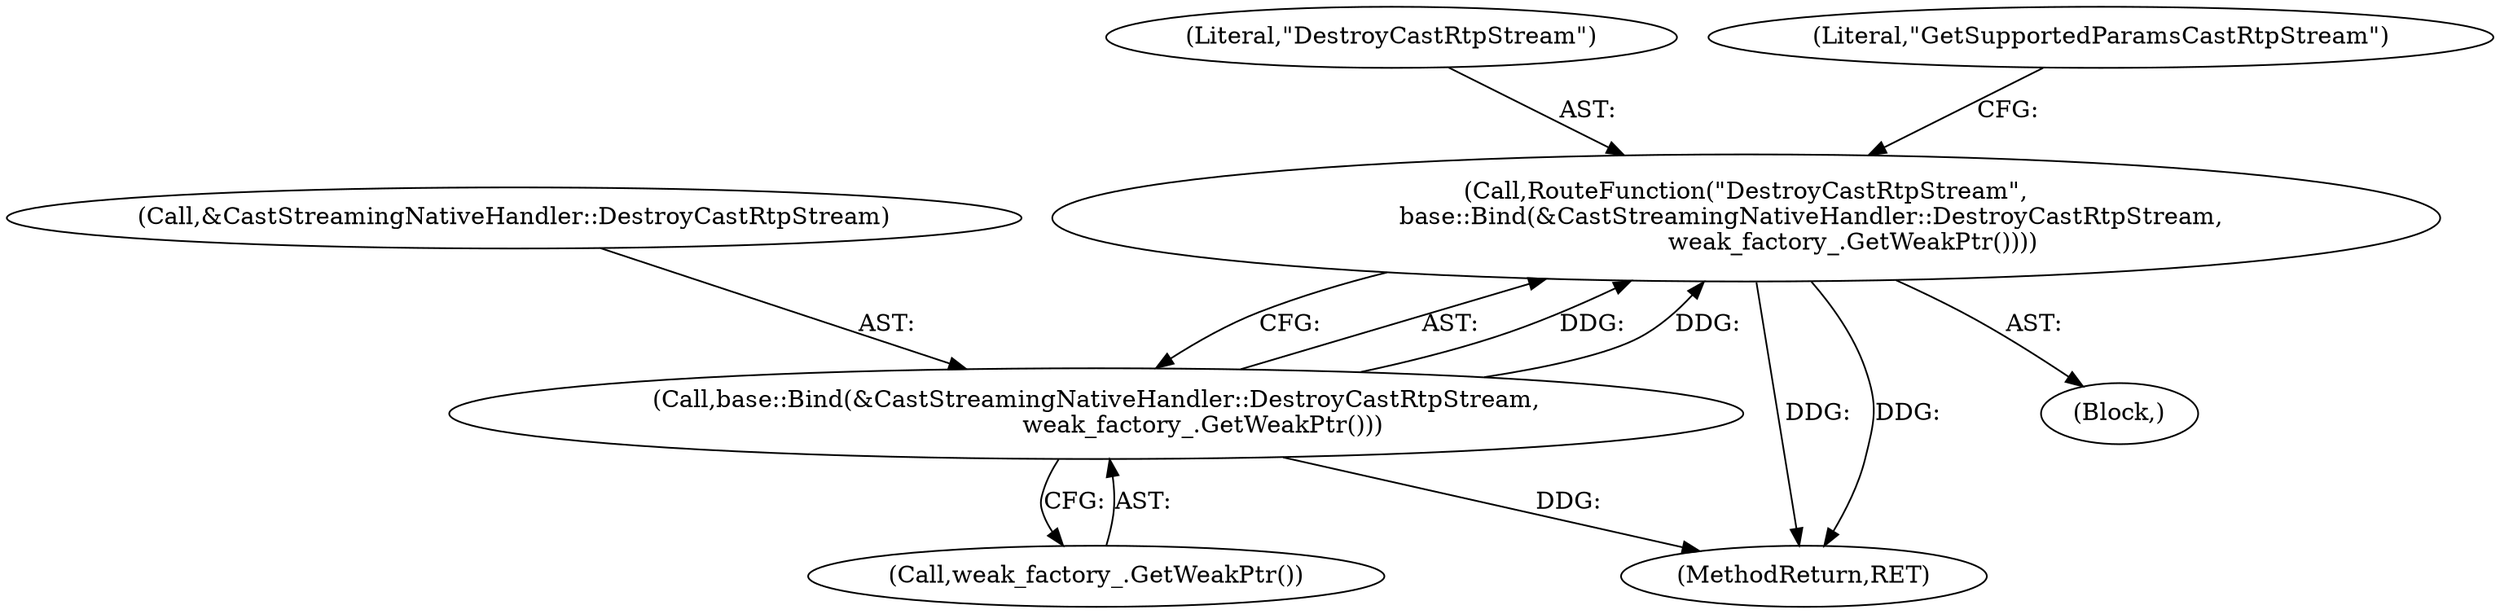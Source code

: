 digraph "1_Chrome_14ff9d0cded8ae8032ef027d1f33c6666a695019_0@del" {
"1000109" [label="(Call,RouteFunction(\"DestroyCastRtpStream\",\n                 base::Bind(&CastStreamingNativeHandler::DestroyCastRtpStream,\n                            weak_factory_.GetWeakPtr())))"];
"1000111" [label="(Call,base::Bind(&CastStreamingNativeHandler::DestroyCastRtpStream,\n                            weak_factory_.GetWeakPtr()))"];
"1000102" [label="(Block,)"];
"1000111" [label="(Call,base::Bind(&CastStreamingNativeHandler::DestroyCastRtpStream,\n                            weak_factory_.GetWeakPtr()))"];
"1000114" [label="(Call,weak_factory_.GetWeakPtr())"];
"1000109" [label="(Call,RouteFunction(\"DestroyCastRtpStream\",\n                 base::Bind(&CastStreamingNativeHandler::DestroyCastRtpStream,\n                            weak_factory_.GetWeakPtr())))"];
"1000110" [label="(Literal,\"DestroyCastRtpStream\")"];
"1000112" [label="(Call,&CastStreamingNativeHandler::DestroyCastRtpStream)"];
"1000116" [label="(Literal,\"GetSupportedParamsCastRtpStream\")"];
"1000175" [label="(MethodReturn,RET)"];
"1000109" -> "1000102"  [label="AST: "];
"1000109" -> "1000111"  [label="CFG: "];
"1000110" -> "1000109"  [label="AST: "];
"1000111" -> "1000109"  [label="AST: "];
"1000116" -> "1000109"  [label="CFG: "];
"1000109" -> "1000175"  [label="DDG: "];
"1000109" -> "1000175"  [label="DDG: "];
"1000111" -> "1000109"  [label="DDG: "];
"1000111" -> "1000109"  [label="DDG: "];
"1000111" -> "1000114"  [label="CFG: "];
"1000112" -> "1000111"  [label="AST: "];
"1000114" -> "1000111"  [label="AST: "];
"1000111" -> "1000175"  [label="DDG: "];
}
